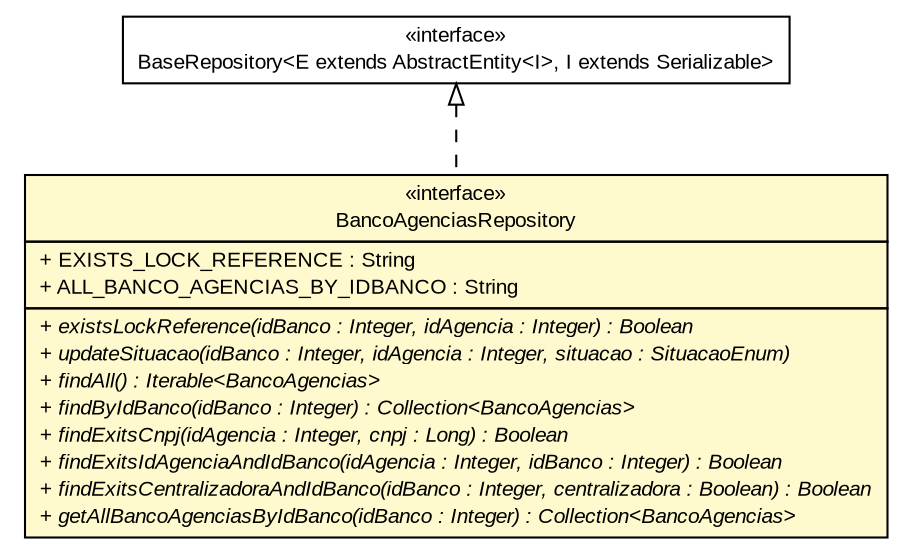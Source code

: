 #!/usr/local/bin/dot
#
# Class diagram 
# Generated by UMLGraph version R5_6 (http://www.umlgraph.org/)
#

digraph G {
	edge [fontname="arial",fontsize=10,labelfontname="arial",labelfontsize=10];
	node [fontname="arial",fontsize=10,shape=plaintext];
	nodesep=0.25;
	ranksep=0.5;
	// br.gov.to.sefaz.persistence.repository.BaseRepository<E extends br.gov.to.sefaz.persistence.entity.AbstractEntity<I>, I extends java.io.Serializable>
	c51541 [label=<<table title="br.gov.to.sefaz.persistence.repository.BaseRepository" border="0" cellborder="1" cellspacing="0" cellpadding="2" port="p" href="../../../../persistence/repository/BaseRepository.html">
		<tr><td><table border="0" cellspacing="0" cellpadding="1">
<tr><td align="center" balign="center"> &#171;interface&#187; </td></tr>
<tr><td align="center" balign="center"> BaseRepository&lt;E extends AbstractEntity&lt;I&gt;, I extends Serializable&gt; </td></tr>
		</table></td></tr>
		</table>>, URL="../../../../persistence/repository/BaseRepository.html", fontname="arial", fontcolor="black", fontsize=10.0];
	// br.gov.to.sefaz.arr.parametros.persistence.repository.BancoAgenciasRepository
	c51907 [label=<<table title="br.gov.to.sefaz.arr.parametros.persistence.repository.BancoAgenciasRepository" border="0" cellborder="1" cellspacing="0" cellpadding="2" port="p" bgcolor="lemonChiffon" href="./BancoAgenciasRepository.html">
		<tr><td><table border="0" cellspacing="0" cellpadding="1">
<tr><td align="center" balign="center"> &#171;interface&#187; </td></tr>
<tr><td align="center" balign="center"> BancoAgenciasRepository </td></tr>
		</table></td></tr>
		<tr><td><table border="0" cellspacing="0" cellpadding="1">
<tr><td align="left" balign="left"> + EXISTS_LOCK_REFERENCE : String </td></tr>
<tr><td align="left" balign="left"> + ALL_BANCO_AGENCIAS_BY_IDBANCO : String </td></tr>
		</table></td></tr>
		<tr><td><table border="0" cellspacing="0" cellpadding="1">
<tr><td align="left" balign="left"><font face="arial italic" point-size="10.0"> + existsLockReference(idBanco : Integer, idAgencia : Integer) : Boolean </font></td></tr>
<tr><td align="left" balign="left"><font face="arial italic" point-size="10.0"> + updateSituacao(idBanco : Integer, idAgencia : Integer, situacao : SituacaoEnum) </font></td></tr>
<tr><td align="left" balign="left"><font face="arial italic" point-size="10.0"> + findAll() : Iterable&lt;BancoAgencias&gt; </font></td></tr>
<tr><td align="left" balign="left"><font face="arial italic" point-size="10.0"> + findByIdBanco(idBanco : Integer) : Collection&lt;BancoAgencias&gt; </font></td></tr>
<tr><td align="left" balign="left"><font face="arial italic" point-size="10.0"> + findExitsCnpj(idAgencia : Integer, cnpj : Long) : Boolean </font></td></tr>
<tr><td align="left" balign="left"><font face="arial italic" point-size="10.0"> + findExitsIdAgenciaAndIdBanco(idAgencia : Integer, idBanco : Integer) : Boolean </font></td></tr>
<tr><td align="left" balign="left"><font face="arial italic" point-size="10.0"> + findExitsCentralizadoraAndIdBanco(idBanco : Integer, centralizadora : Boolean) : Boolean </font></td></tr>
<tr><td align="left" balign="left"><font face="arial italic" point-size="10.0"> + getAllBancoAgenciasByIdBanco(idBanco : Integer) : Collection&lt;BancoAgencias&gt; </font></td></tr>
		</table></td></tr>
		</table>>, URL="./BancoAgenciasRepository.html", fontname="arial", fontcolor="black", fontsize=10.0];
	//br.gov.to.sefaz.arr.parametros.persistence.repository.BancoAgenciasRepository implements br.gov.to.sefaz.persistence.repository.BaseRepository<E extends br.gov.to.sefaz.persistence.entity.AbstractEntity<I>, I extends java.io.Serializable>
	c51541:p -> c51907:p [dir=back,arrowtail=empty,style=dashed];
}

